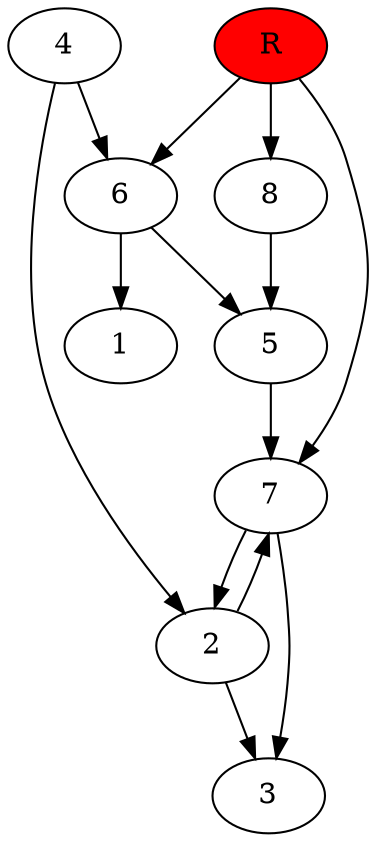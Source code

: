 digraph prb2434 {
	1
	2
	3
	4
	5
	6
	7
	8
	R [fillcolor="#ff0000" style=filled]
	2 -> 3
	2 -> 7
	4 -> 2
	4 -> 6
	5 -> 7
	6 -> 1
	6 -> 5
	7 -> 2
	7 -> 3
	8 -> 5
	R -> 6
	R -> 7
	R -> 8
}
